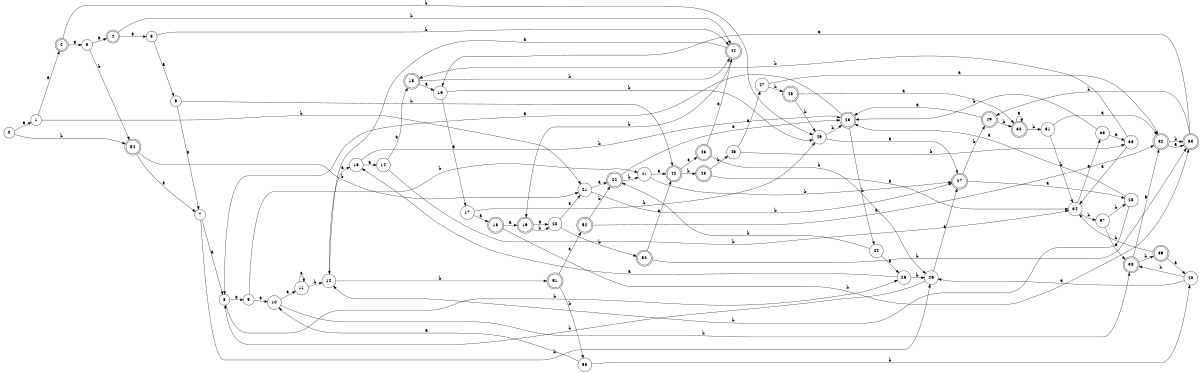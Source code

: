 digraph n44_10 {
__start0 [label="" shape="none"];

rankdir=LR;
size="8,5";

s0 [style="filled", color="black", fillcolor="white" shape="circle", label="0"];
s1 [style="filled", color="black", fillcolor="white" shape="circle", label="1"];
s2 [style="rounded,filled", color="black", fillcolor="white" shape="doublecircle", label="2"];
s3 [style="filled", color="black", fillcolor="white" shape="circle", label="3"];
s4 [style="rounded,filled", color="black", fillcolor="white" shape="doublecircle", label="4"];
s5 [style="filled", color="black", fillcolor="white" shape="circle", label="5"];
s6 [style="filled", color="black", fillcolor="white" shape="circle", label="6"];
s7 [style="filled", color="black", fillcolor="white" shape="circle", label="7"];
s8 [style="filled", color="black", fillcolor="white" shape="circle", label="8"];
s9 [style="filled", color="black", fillcolor="white" shape="circle", label="9"];
s10 [style="filled", color="black", fillcolor="white" shape="circle", label="10"];
s11 [style="filled", color="black", fillcolor="white" shape="circle", label="11"];
s12 [style="filled", color="black", fillcolor="white" shape="circle", label="12"];
s13 [style="filled", color="black", fillcolor="white" shape="circle", label="13"];
s14 [style="filled", color="black", fillcolor="white" shape="circle", label="14"];
s15 [style="rounded,filled", color="black", fillcolor="white" shape="doublecircle", label="15"];
s16 [style="filled", color="black", fillcolor="white" shape="circle", label="16"];
s17 [style="filled", color="black", fillcolor="white" shape="circle", label="17"];
s18 [style="rounded,filled", color="black", fillcolor="white" shape="doublecircle", label="18"];
s19 [style="rounded,filled", color="black", fillcolor="white" shape="doublecircle", label="19"];
s20 [style="filled", color="black", fillcolor="white" shape="circle", label="20"];
s21 [style="filled", color="black", fillcolor="white" shape="circle", label="21"];
s22 [style="rounded,filled", color="black", fillcolor="white" shape="doublecircle", label="22"];
s23 [style="rounded,filled", color="black", fillcolor="white" shape="doublecircle", label="23"];
s24 [style="filled", color="black", fillcolor="white" shape="circle", label="24"];
s25 [style="filled", color="black", fillcolor="white" shape="circle", label="25"];
s26 [style="filled", color="black", fillcolor="white" shape="circle", label="26"];
s27 [style="rounded,filled", color="black", fillcolor="white" shape="doublecircle", label="27"];
s28 [style="filled", color="black", fillcolor="white" shape="circle", label="28"];
s29 [style="rounded,filled", color="black", fillcolor="white" shape="doublecircle", label="29"];
s30 [style="rounded,filled", color="black", fillcolor="white" shape="doublecircle", label="30"];
s31 [style="filled", color="black", fillcolor="white" shape="circle", label="31"];
s32 [style="rounded,filled", color="black", fillcolor="white" shape="doublecircle", label="32"];
s33 [style="rounded,filled", color="black", fillcolor="white" shape="doublecircle", label="33"];
s34 [style="filled", color="black", fillcolor="white" shape="circle", label="34"];
s35 [style="filled", color="black", fillcolor="white" shape="circle", label="35"];
s36 [style="filled", color="black", fillcolor="white" shape="circle", label="36"];
s37 [style="filled", color="black", fillcolor="white" shape="circle", label="37"];
s38 [style="rounded,filled", color="black", fillcolor="white" shape="doublecircle", label="38"];
s39 [style="rounded,filled", color="black", fillcolor="white" shape="doublecircle", label="39"];
s40 [style="filled", color="black", fillcolor="white" shape="circle", label="40"];
s41 [style="filled", color="black", fillcolor="white" shape="circle", label="41"];
s42 [style="rounded,filled", color="black", fillcolor="white" shape="doublecircle", label="42"];
s43 [style="rounded,filled", color="black", fillcolor="white" shape="doublecircle", label="43"];
s44 [style="rounded,filled", color="black", fillcolor="white" shape="doublecircle", label="44"];
s45 [style="rounded,filled", color="black", fillcolor="white" shape="doublecircle", label="45"];
s46 [style="filled", color="black", fillcolor="white" shape="circle", label="46"];
s47 [style="filled", color="black", fillcolor="white" shape="circle", label="47"];
s48 [style="rounded,filled", color="black", fillcolor="white" shape="doublecircle", label="48"];
s49 [style="filled", color="black", fillcolor="white" shape="circle", label="49"];
s50 [style="rounded,filled", color="black", fillcolor="white" shape="doublecircle", label="50"];
s51 [style="rounded,filled", color="black", fillcolor="white" shape="doublecircle", label="51"];
s52 [style="rounded,filled", color="black", fillcolor="white" shape="doublecircle", label="52"];
s53 [style="filled", color="black", fillcolor="white" shape="circle", label="53"];
s54 [style="rounded,filled", color="black", fillcolor="white" shape="doublecircle", label="54"];
s0 -> s1 [label="a"];
s0 -> s54 [label="b"];
s1 -> s2 [label="a"];
s1 -> s21 [label="b"];
s2 -> s3 [label="a"];
s2 -> s49 [label="b"];
s3 -> s4 [label="a"];
s3 -> s54 [label="b"];
s4 -> s5 [label="a"];
s4 -> s44 [label="b"];
s5 -> s6 [label="a"];
s5 -> s44 [label="b"];
s6 -> s7 [label="a"];
s6 -> s42 [label="b"];
s7 -> s8 [label="a"];
s7 -> s26 [label="b"];
s8 -> s9 [label="a"];
s8 -> s25 [label="b"];
s9 -> s10 [label="a"];
s9 -> s41 [label="b"];
s10 -> s11 [label="a"];
s10 -> s38 [label="b"];
s11 -> s11 [label="a"];
s11 -> s12 [label="b"];
s12 -> s13 [label="a"];
s12 -> s51 [label="b"];
s13 -> s14 [label="a"];
s13 -> s23 [label="b"];
s14 -> s15 [label="a"];
s14 -> s34 [label="b"];
s15 -> s16 [label="a"];
s15 -> s44 [label="b"];
s16 -> s17 [label="a"];
s16 -> s49 [label="b"];
s17 -> s18 [label="a"];
s17 -> s49 [label="b"];
s18 -> s19 [label="a"];
s18 -> s33 [label="b"];
s19 -> s20 [label="a"];
s19 -> s20 [label="b"];
s20 -> s21 [label="a"];
s20 -> s50 [label="b"];
s21 -> s22 [label="a"];
s21 -> s27 [label="b"];
s22 -> s23 [label="a"];
s22 -> s41 [label="b"];
s23 -> s8 [label="a"];
s23 -> s24 [label="b"];
s24 -> s25 [label="a"];
s24 -> s22 [label="b"];
s25 -> s13 [label="a"];
s25 -> s26 [label="b"];
s26 -> s27 [label="a"];
s26 -> s8 [label="b"];
s27 -> s28 [label="a"];
s27 -> s29 [label="b"];
s28 -> s23 [label="a"];
s28 -> s12 [label="b"];
s29 -> s23 [label="a"];
s29 -> s30 [label="b"];
s30 -> s30 [label="a"];
s30 -> s31 [label="b"];
s31 -> s32 [label="a"];
s31 -> s34 [label="b"];
s32 -> s33 [label="a"];
s32 -> s33 [label="b"];
s33 -> s16 [label="a"];
s33 -> s29 [label="b"];
s34 -> s35 [label="a"];
s34 -> s37 [label="b"];
s35 -> s36 [label="a"];
s35 -> s23 [label="b"];
s36 -> s34 [label="a"];
s36 -> s15 [label="b"];
s37 -> s38 [label="a"];
s37 -> s28 [label="b"];
s38 -> s32 [label="a"];
s38 -> s39 [label="b"];
s39 -> s40 [label="a"];
s39 -> s34 [label="b"];
s40 -> s26 [label="a"];
s40 -> s38 [label="b"];
s41 -> s42 [label="a"];
s41 -> s27 [label="b"];
s42 -> s43 [label="a"];
s42 -> s45 [label="b"];
s43 -> s44 [label="a"];
s43 -> s26 [label="b"];
s44 -> s12 [label="a"];
s44 -> s19 [label="b"];
s45 -> s34 [label="a"];
s45 -> s46 [label="b"];
s46 -> s47 [label="a"];
s46 -> s36 [label="b"];
s47 -> s32 [label="a"];
s47 -> s48 [label="b"];
s48 -> s30 [label="a"];
s48 -> s49 [label="b"];
s49 -> s27 [label="a"];
s49 -> s23 [label="b"];
s50 -> s42 [label="a"];
s50 -> s33 [label="b"];
s51 -> s52 [label="a"];
s51 -> s53 [label="b"];
s52 -> s32 [label="a"];
s52 -> s22 [label="b"];
s53 -> s10 [label="a"];
s53 -> s40 [label="b"];
s54 -> s7 [label="a"];
s54 -> s21 [label="b"];

}